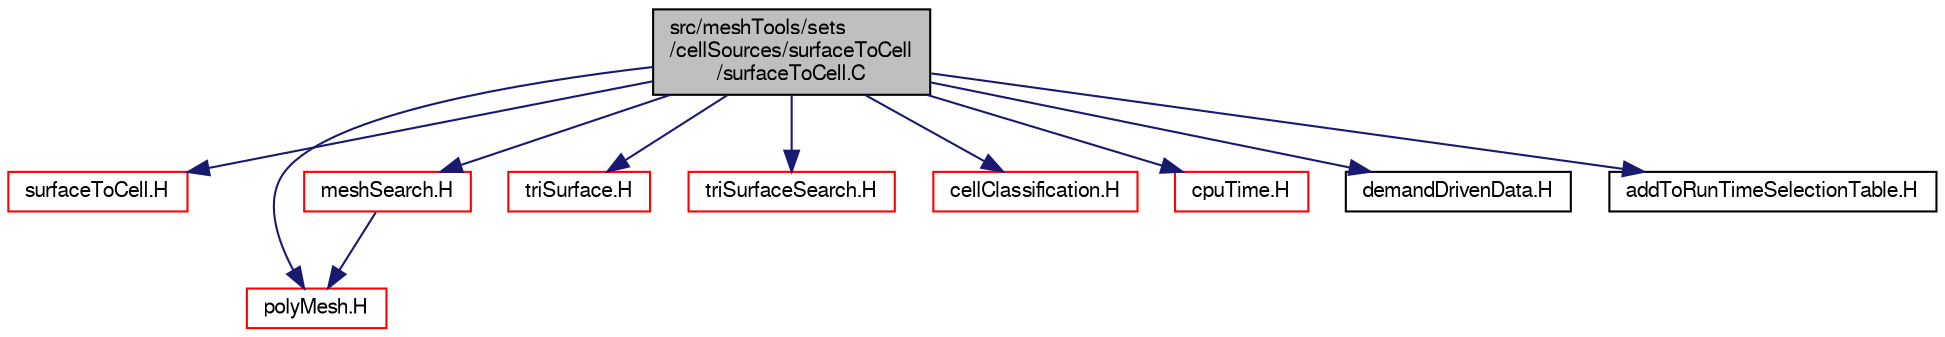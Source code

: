 digraph "src/meshTools/sets/cellSources/surfaceToCell/surfaceToCell.C"
{
  bgcolor="transparent";
  edge [fontname="FreeSans",fontsize="10",labelfontname="FreeSans",labelfontsize="10"];
  node [fontname="FreeSans",fontsize="10",shape=record];
  Node0 [label="src/meshTools/sets\l/cellSources/surfaceToCell\l/surfaceToCell.C",height=0.2,width=0.4,color="black", fillcolor="grey75", style="filled", fontcolor="black"];
  Node0 -> Node1 [color="midnightblue",fontsize="10",style="solid",fontname="FreeSans"];
  Node1 [label="surfaceToCell.H",height=0.2,width=0.4,color="red",URL="$a07949.html"];
  Node0 -> Node148 [color="midnightblue",fontsize="10",style="solid",fontname="FreeSans"];
  Node148 [label="polyMesh.H",height=0.2,width=0.4,color="red",URL="$a11630.html"];
  Node0 -> Node222 [color="midnightblue",fontsize="10",style="solid",fontname="FreeSans"];
  Node222 [label="meshSearch.H",height=0.2,width=0.4,color="red",URL="$a07625.html"];
  Node222 -> Node148 [color="midnightblue",fontsize="10",style="solid",fontname="FreeSans"];
  Node0 -> Node225 [color="midnightblue",fontsize="10",style="solid",fontname="FreeSans"];
  Node225 [label="triSurface.H",height=0.2,width=0.4,color="red",URL="$a17024.html"];
  Node0 -> Node242 [color="midnightblue",fontsize="10",style="solid",fontname="FreeSans"];
  Node242 [label="triSurfaceSearch.H",height=0.2,width=0.4,color="red",URL="$a08243.html"];
  Node0 -> Node251 [color="midnightblue",fontsize="10",style="solid",fontname="FreeSans"];
  Node251 [label="cellClassification.H",height=0.2,width=0.4,color="red",URL="$a07415.html"];
  Node0 -> Node252 [color="midnightblue",fontsize="10",style="solid",fontname="FreeSans"];
  Node252 [label="cpuTime.H",height=0.2,width=0.4,color="red",URL="$a12887.html"];
  Node0 -> Node255 [color="midnightblue",fontsize="10",style="solid",fontname="FreeSans"];
  Node255 [label="demandDrivenData.H",height=0.2,width=0.4,color="black",URL="$a10367.html",tooltip="Template functions to aid in the implementation of demand driven data. "];
  Node0 -> Node256 [color="midnightblue",fontsize="10",style="solid",fontname="FreeSans"];
  Node256 [label="addToRunTimeSelectionTable.H",height=0.2,width=0.4,color="black",URL="$a09263.html",tooltip="Macros for easy insertion into run-time selection tables. "];
}
